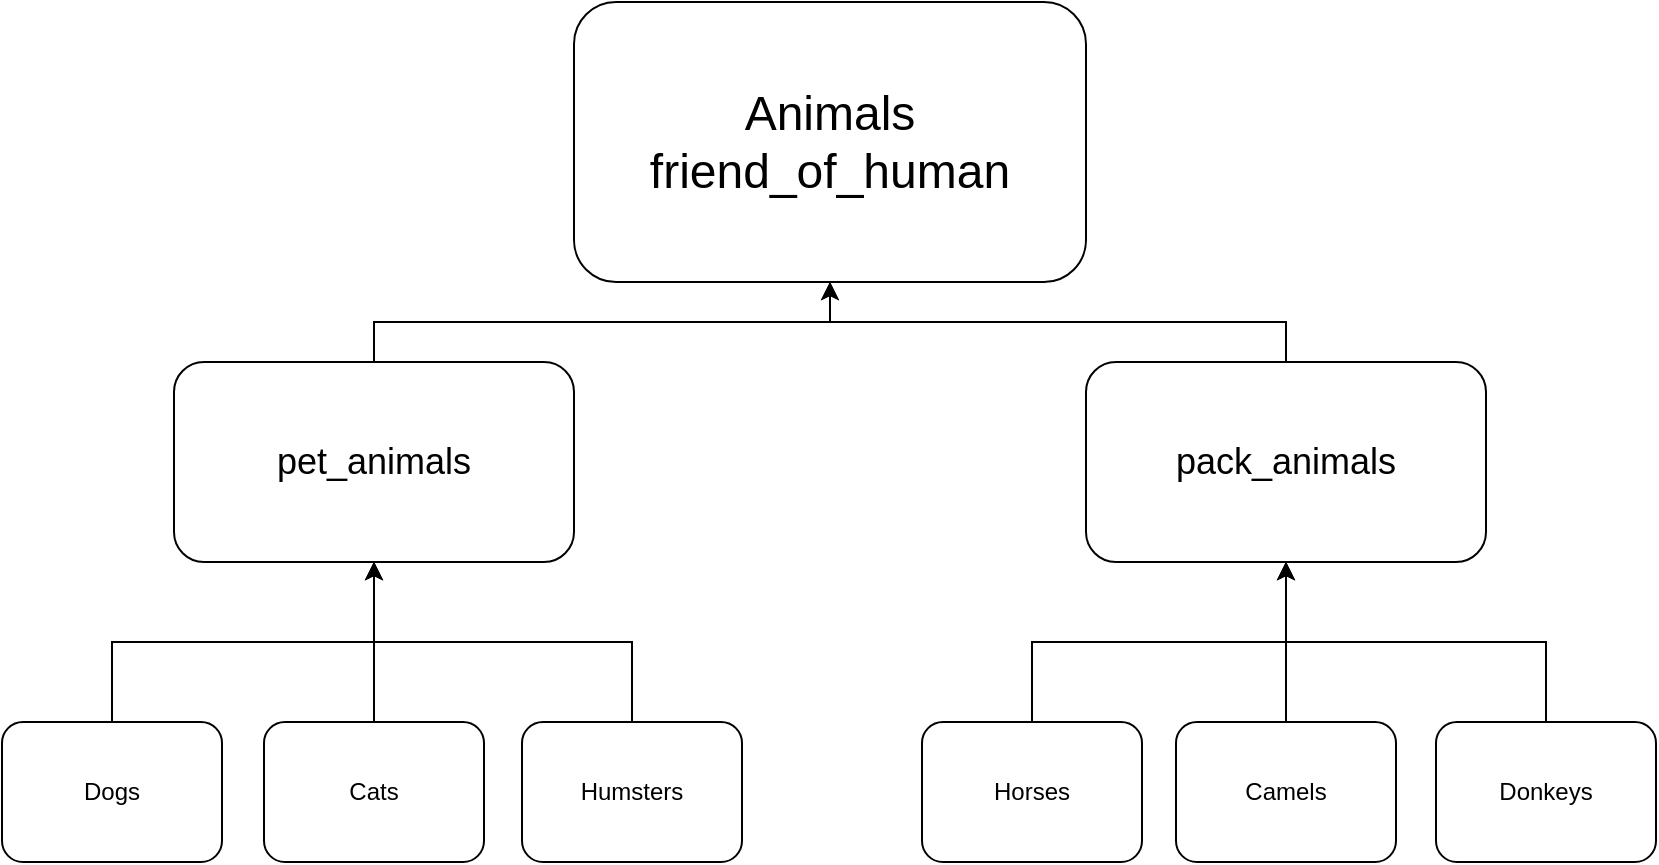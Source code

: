 <mxfile version="21.3.5" type="device">
  <diagram id="C5RBs43oDa-KdzZeNtuy" name="Page-1">
    <mxGraphModel dx="2033" dy="797" grid="1" gridSize="10" guides="1" tooltips="1" connect="1" arrows="1" fold="1" page="1" pageScale="1" pageWidth="827" pageHeight="1169" math="0" shadow="0">
      <root>
        <mxCell id="WIyWlLk6GJQsqaUBKTNV-0" />
        <mxCell id="WIyWlLk6GJQsqaUBKTNV-1" parent="WIyWlLk6GJQsqaUBKTNV-0" />
        <mxCell id="_wpVd92IGkmk1BSt9OJt-2" value="&lt;font style=&quot;font-size: 24px;&quot;&gt;Animals&lt;br&gt;friend_of_human&lt;/font&gt;" style="rounded=1;whiteSpace=wrap;html=1;" vertex="1" parent="WIyWlLk6GJQsqaUBKTNV-1">
          <mxGeometry x="286" y="30" width="256" height="140" as="geometry" />
        </mxCell>
        <mxCell id="_wpVd92IGkmk1BSt9OJt-16" style="edgeStyle=orthogonalEdgeStyle;rounded=0;orthogonalLoop=1;jettySize=auto;html=1;entryX=0.5;entryY=1;entryDx=0;entryDy=0;" edge="1" parent="WIyWlLk6GJQsqaUBKTNV-1" source="_wpVd92IGkmk1BSt9OJt-3" target="_wpVd92IGkmk1BSt9OJt-2">
          <mxGeometry relative="1" as="geometry" />
        </mxCell>
        <mxCell id="_wpVd92IGkmk1BSt9OJt-3" value="&lt;font style=&quot;font-size: 18px;&quot;&gt;pet_animals&lt;/font&gt;" style="rounded=1;whiteSpace=wrap;html=1;" vertex="1" parent="WIyWlLk6GJQsqaUBKTNV-1">
          <mxGeometry x="86" y="210" width="200" height="100" as="geometry" />
        </mxCell>
        <mxCell id="_wpVd92IGkmk1BSt9OJt-17" style="edgeStyle=orthogonalEdgeStyle;rounded=0;orthogonalLoop=1;jettySize=auto;html=1;entryX=0.5;entryY=1;entryDx=0;entryDy=0;" edge="1" parent="WIyWlLk6GJQsqaUBKTNV-1" source="_wpVd92IGkmk1BSt9OJt-5" target="_wpVd92IGkmk1BSt9OJt-2">
          <mxGeometry relative="1" as="geometry" />
        </mxCell>
        <mxCell id="_wpVd92IGkmk1BSt9OJt-5" value="&lt;font style=&quot;font-size: 18px;&quot;&gt;pack_animals&lt;/font&gt;" style="rounded=1;whiteSpace=wrap;html=1;" vertex="1" parent="WIyWlLk6GJQsqaUBKTNV-1">
          <mxGeometry x="542" y="210" width="200" height="100" as="geometry" />
        </mxCell>
        <mxCell id="_wpVd92IGkmk1BSt9OJt-13" style="edgeStyle=orthogonalEdgeStyle;rounded=0;orthogonalLoop=1;jettySize=auto;html=1;entryX=0.5;entryY=1;entryDx=0;entryDy=0;" edge="1" parent="WIyWlLk6GJQsqaUBKTNV-1" source="_wpVd92IGkmk1BSt9OJt-6" target="_wpVd92IGkmk1BSt9OJt-3">
          <mxGeometry relative="1" as="geometry" />
        </mxCell>
        <mxCell id="_wpVd92IGkmk1BSt9OJt-6" value="Dogs" style="rounded=1;whiteSpace=wrap;html=1;" vertex="1" parent="WIyWlLk6GJQsqaUBKTNV-1">
          <mxGeometry y="390" width="110" height="70" as="geometry" />
        </mxCell>
        <mxCell id="_wpVd92IGkmk1BSt9OJt-14" style="edgeStyle=orthogonalEdgeStyle;rounded=0;orthogonalLoop=1;jettySize=auto;html=1;entryX=0.5;entryY=1;entryDx=0;entryDy=0;" edge="1" parent="WIyWlLk6GJQsqaUBKTNV-1" source="_wpVd92IGkmk1BSt9OJt-7" target="_wpVd92IGkmk1BSt9OJt-3">
          <mxGeometry relative="1" as="geometry">
            <mxPoint x="186" y="350" as="targetPoint" />
          </mxGeometry>
        </mxCell>
        <mxCell id="_wpVd92IGkmk1BSt9OJt-7" value="Cats" style="rounded=1;whiteSpace=wrap;html=1;" vertex="1" parent="WIyWlLk6GJQsqaUBKTNV-1">
          <mxGeometry x="131" y="390" width="110" height="70" as="geometry" />
        </mxCell>
        <mxCell id="_wpVd92IGkmk1BSt9OJt-15" style="edgeStyle=orthogonalEdgeStyle;rounded=0;orthogonalLoop=1;jettySize=auto;html=1;entryX=0.5;entryY=1;entryDx=0;entryDy=0;" edge="1" parent="WIyWlLk6GJQsqaUBKTNV-1" source="_wpVd92IGkmk1BSt9OJt-8" target="_wpVd92IGkmk1BSt9OJt-3">
          <mxGeometry relative="1" as="geometry" />
        </mxCell>
        <mxCell id="_wpVd92IGkmk1BSt9OJt-8" value="Humsters" style="rounded=1;whiteSpace=wrap;html=1;" vertex="1" parent="WIyWlLk6GJQsqaUBKTNV-1">
          <mxGeometry x="260" y="390" width="110" height="70" as="geometry" />
        </mxCell>
        <mxCell id="_wpVd92IGkmk1BSt9OJt-21" style="edgeStyle=orthogonalEdgeStyle;rounded=0;orthogonalLoop=1;jettySize=auto;html=1;entryX=0.5;entryY=1;entryDx=0;entryDy=0;" edge="1" parent="WIyWlLk6GJQsqaUBKTNV-1" source="_wpVd92IGkmk1BSt9OJt-9" target="_wpVd92IGkmk1BSt9OJt-5">
          <mxGeometry relative="1" as="geometry" />
        </mxCell>
        <mxCell id="_wpVd92IGkmk1BSt9OJt-9" value="Donkeys" style="rounded=1;whiteSpace=wrap;html=1;" vertex="1" parent="WIyWlLk6GJQsqaUBKTNV-1">
          <mxGeometry x="717" y="390" width="110" height="70" as="geometry" />
        </mxCell>
        <mxCell id="_wpVd92IGkmk1BSt9OJt-20" style="edgeStyle=orthogonalEdgeStyle;rounded=0;orthogonalLoop=1;jettySize=auto;html=1;" edge="1" parent="WIyWlLk6GJQsqaUBKTNV-1" source="_wpVd92IGkmk1BSt9OJt-10">
          <mxGeometry relative="1" as="geometry">
            <mxPoint x="642" y="310" as="targetPoint" />
          </mxGeometry>
        </mxCell>
        <mxCell id="_wpVd92IGkmk1BSt9OJt-10" value="Camels" style="rounded=1;whiteSpace=wrap;html=1;" vertex="1" parent="WIyWlLk6GJQsqaUBKTNV-1">
          <mxGeometry x="587" y="390" width="110" height="70" as="geometry" />
        </mxCell>
        <mxCell id="_wpVd92IGkmk1BSt9OJt-18" style="edgeStyle=orthogonalEdgeStyle;rounded=0;orthogonalLoop=1;jettySize=auto;html=1;" edge="1" parent="WIyWlLk6GJQsqaUBKTNV-1" source="_wpVd92IGkmk1BSt9OJt-11" target="_wpVd92IGkmk1BSt9OJt-5">
          <mxGeometry relative="1" as="geometry" />
        </mxCell>
        <mxCell id="_wpVd92IGkmk1BSt9OJt-11" value="Horses" style="rounded=1;whiteSpace=wrap;html=1;" vertex="1" parent="WIyWlLk6GJQsqaUBKTNV-1">
          <mxGeometry x="460" y="390" width="110" height="70" as="geometry" />
        </mxCell>
      </root>
    </mxGraphModel>
  </diagram>
</mxfile>
